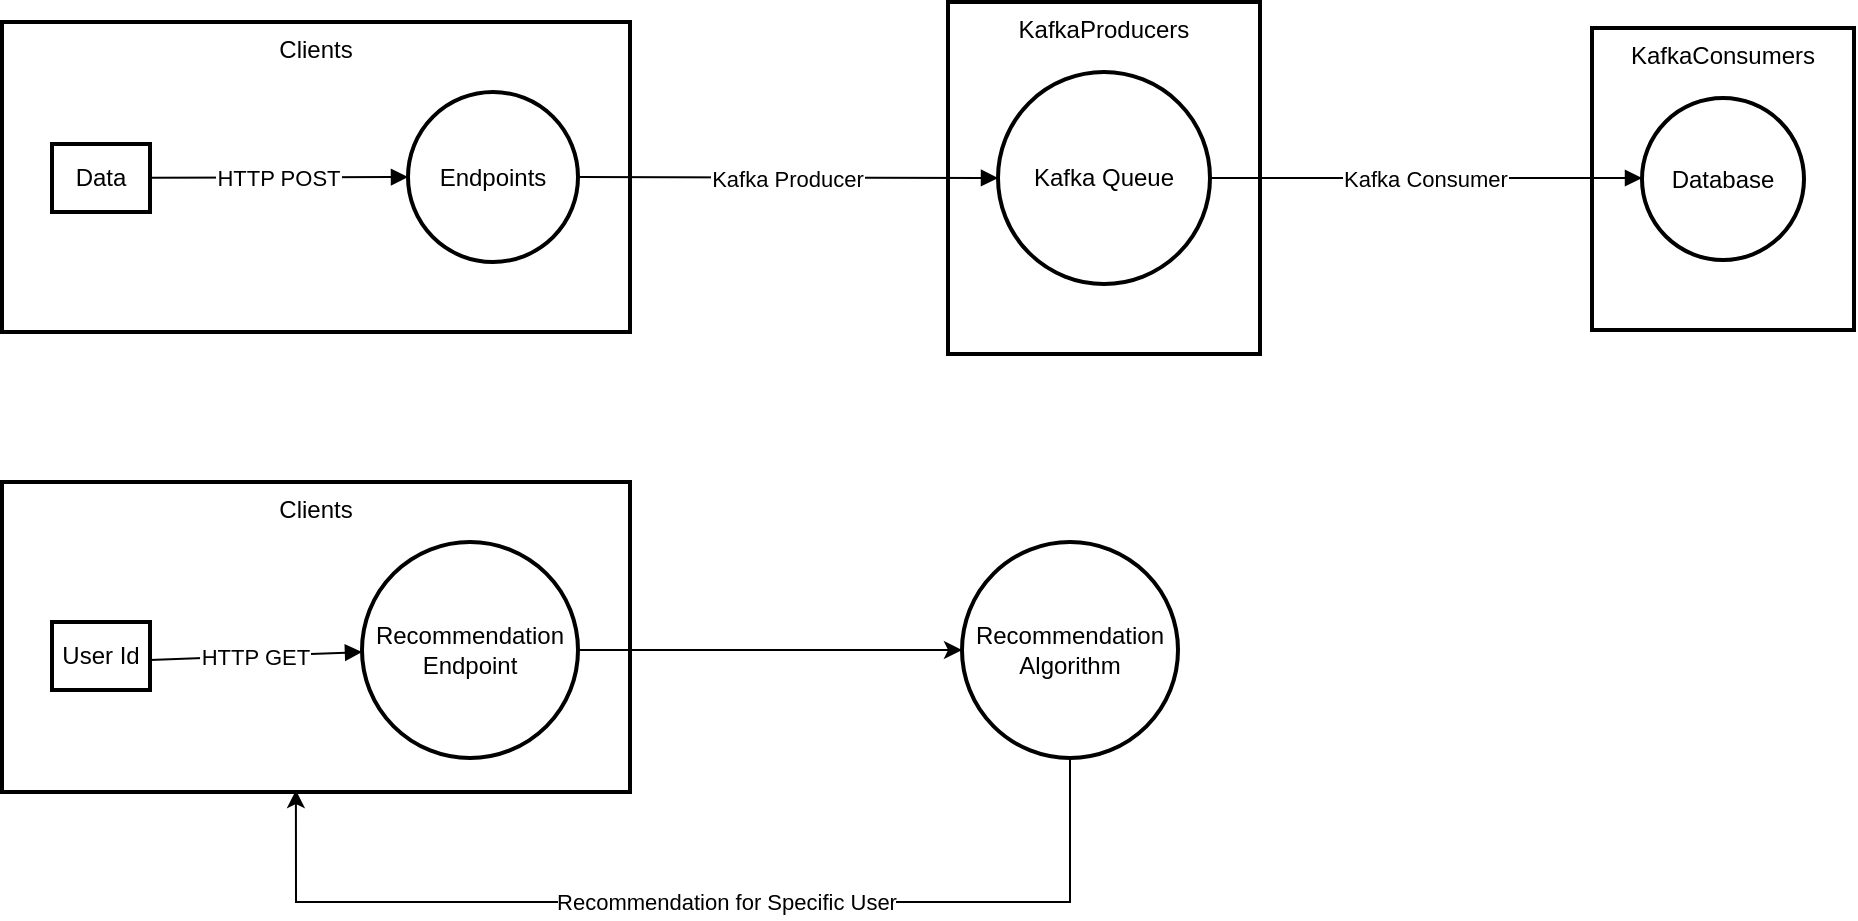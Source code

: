 <mxfile version="24.5.2" type="device">
  <diagram name="Page-1" id="XK1s7Ra4bfa6KtWziG6u">
    <mxGraphModel dx="2901" dy="2275" grid="1" gridSize="10" guides="1" tooltips="1" connect="1" arrows="1" fold="1" page="1" pageScale="1" pageWidth="827" pageHeight="1169" math="0" shadow="0">
      <root>
        <mxCell id="0" />
        <mxCell id="1" parent="0" />
        <mxCell id="2" value="KafkaConsumers" style="whiteSpace=wrap;strokeWidth=2;verticalAlign=top;" parent="1" vertex="1">
          <mxGeometry x="795" y="13" width="131" height="151" as="geometry" />
        </mxCell>
        <mxCell id="3" value="Database" style="ellipse;aspect=fixed;strokeWidth=2;whiteSpace=wrap;" parent="1" vertex="1">
          <mxGeometry x="820" y="48" width="81" height="81" as="geometry" />
        </mxCell>
        <mxCell id="4" value="KafkaProducers" style="whiteSpace=wrap;strokeWidth=2;verticalAlign=top;" parent="1" vertex="1">
          <mxGeometry x="473" width="156" height="176" as="geometry" />
        </mxCell>
        <mxCell id="5" value="Kafka Queue" style="ellipse;aspect=fixed;strokeWidth=2;whiteSpace=wrap;" parent="1" vertex="1">
          <mxGeometry x="498" y="35" width="106" height="106" as="geometry" />
        </mxCell>
        <mxCell id="6" value="Clients" style="whiteSpace=wrap;strokeWidth=2;verticalAlign=top;" parent="1" vertex="1">
          <mxGeometry y="10" width="314" height="155" as="geometry" />
        </mxCell>
        <mxCell id="7" value="Endpoints" style="ellipse;aspect=fixed;strokeWidth=2;whiteSpace=wrap;" parent="1" vertex="1">
          <mxGeometry x="203" y="45" width="85" height="85" as="geometry" />
        </mxCell>
        <mxCell id="8" value="Data" style="whiteSpace=wrap;strokeWidth=2;" parent="1" vertex="1">
          <mxGeometry x="25" y="71" width="49" height="34" as="geometry" />
        </mxCell>
        <mxCell id="9" value="HTTP POST" style="curved=1;startArrow=none;endArrow=block;exitX=0.991;exitY=0.498;entryX=0.005;entryY=0.505;" parent="1" source="8" target="7" edge="1">
          <mxGeometry relative="1" as="geometry">
            <Array as="points" />
          </mxGeometry>
        </mxCell>
        <mxCell id="10" value="Kafka Producer" style="curved=1;startArrow=none;endArrow=block;exitX=1.01;exitY=0.505;entryX=-0.001;entryY=0.499;" parent="1" source="7" target="5" edge="1">
          <mxGeometry relative="1" as="geometry">
            <Array as="points" />
          </mxGeometry>
        </mxCell>
        <mxCell id="11" value="Kafka Consumer" style="curved=1;startArrow=none;endArrow=block;exitX=0.998;exitY=0.499;entryX=-0.003;entryY=0.493;" parent="1" source="5" target="3" edge="1">
          <mxGeometry relative="1" as="geometry">
            <Array as="points" />
          </mxGeometry>
        </mxCell>
        <mxCell id="Jec9cW9p4EP5mBro0YCw-11" value="Clients" style="whiteSpace=wrap;strokeWidth=2;verticalAlign=top;" vertex="1" parent="1">
          <mxGeometry y="240" width="314" height="155" as="geometry" />
        </mxCell>
        <mxCell id="Jec9cW9p4EP5mBro0YCw-18" style="edgeStyle=orthogonalEdgeStyle;rounded=0;orthogonalLoop=1;jettySize=auto;html=1;exitX=1;exitY=0.5;exitDx=0;exitDy=0;entryX=0;entryY=0.5;entryDx=0;entryDy=0;" edge="1" parent="1" source="Jec9cW9p4EP5mBro0YCw-12" target="Jec9cW9p4EP5mBro0YCw-17">
          <mxGeometry relative="1" as="geometry" />
        </mxCell>
        <mxCell id="Jec9cW9p4EP5mBro0YCw-12" value="Recommendation&#xa;Endpoint" style="ellipse;aspect=fixed;strokeWidth=2;whiteSpace=wrap;" vertex="1" parent="1">
          <mxGeometry x="180" y="270" width="108" height="108" as="geometry" />
        </mxCell>
        <mxCell id="Jec9cW9p4EP5mBro0YCw-14" value="HTTP GET" style="curved=1;startArrow=none;endArrow=block;exitX=0.991;exitY=0.498;entryX=0.005;entryY=0.505;" edge="1" parent="1">
          <mxGeometry relative="1" as="geometry">
            <Array as="points" />
            <mxPoint x="74" y="328.964" as="sourcePoint" />
            <mxPoint x="180.0" y="325.04" as="targetPoint" />
          </mxGeometry>
        </mxCell>
        <mxCell id="Jec9cW9p4EP5mBro0YCw-17" value="Recommendation&#xa;Algorithm" style="ellipse;aspect=fixed;strokeWidth=2;whiteSpace=wrap;" vertex="1" parent="1">
          <mxGeometry x="480" y="270" width="108" height="108" as="geometry" />
        </mxCell>
        <mxCell id="Jec9cW9p4EP5mBro0YCw-19" style="edgeStyle=orthogonalEdgeStyle;rounded=0;orthogonalLoop=1;jettySize=auto;html=1;exitX=0.5;exitY=1;exitDx=0;exitDy=0;entryX=0.468;entryY=0.994;entryDx=0;entryDy=0;entryPerimeter=0;" edge="1" parent="1" source="Jec9cW9p4EP5mBro0YCw-17" target="Jec9cW9p4EP5mBro0YCw-11">
          <mxGeometry relative="1" as="geometry">
            <Array as="points">
              <mxPoint x="534" y="450" />
              <mxPoint x="147" y="450" />
            </Array>
          </mxGeometry>
        </mxCell>
        <mxCell id="Jec9cW9p4EP5mBro0YCw-22" value="Recommendation for Specific User" style="edgeLabel;html=1;align=center;verticalAlign=middle;resizable=0;points=[];" vertex="1" connectable="0" parent="Jec9cW9p4EP5mBro0YCw-19">
          <mxGeometry x="-0.052" y="3" relative="1" as="geometry">
            <mxPoint y="-3" as="offset" />
          </mxGeometry>
        </mxCell>
        <mxCell id="Jec9cW9p4EP5mBro0YCw-23" value="User Id" style="whiteSpace=wrap;strokeWidth=2;" vertex="1" parent="1">
          <mxGeometry x="25" y="310" width="49" height="34" as="geometry" />
        </mxCell>
      </root>
    </mxGraphModel>
  </diagram>
</mxfile>
